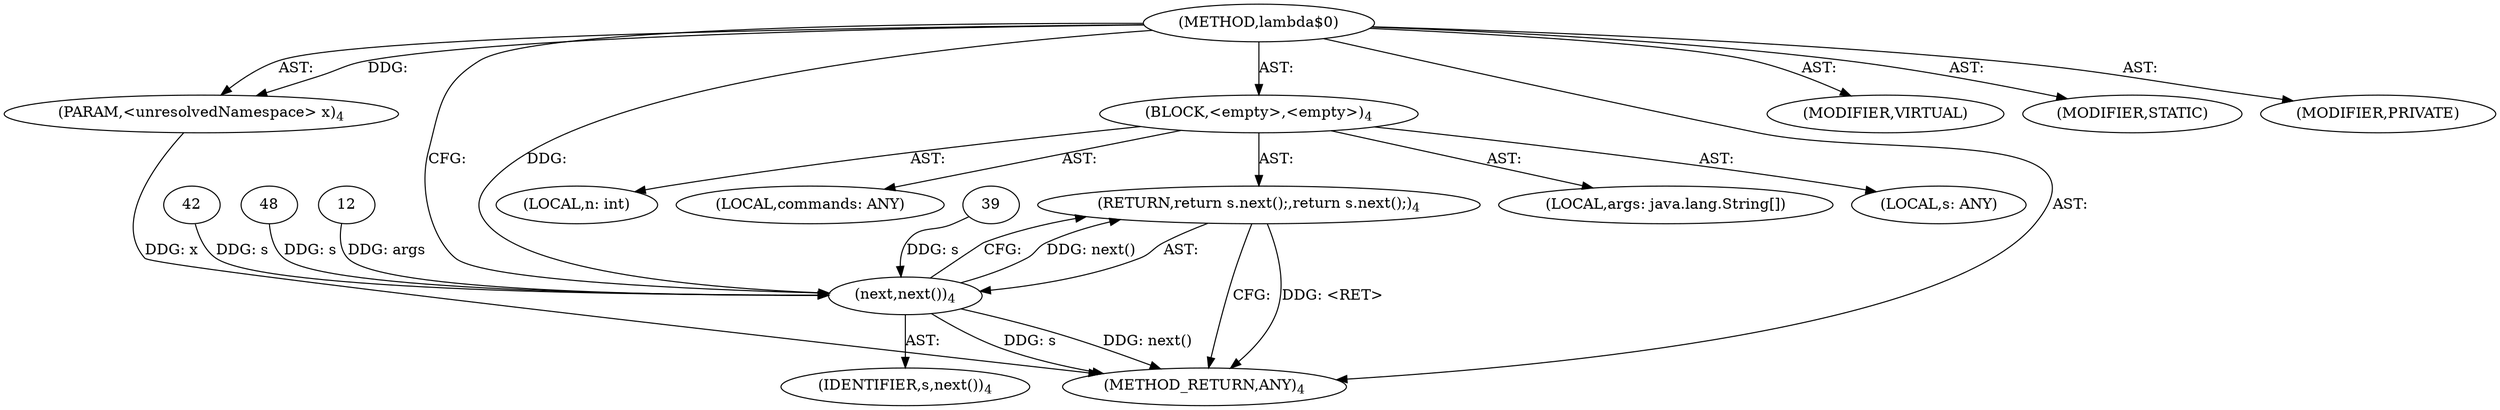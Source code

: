 digraph "lambda$0" {  
"151" [label = <(METHOD,lambda$0)> ]
"152" [label = <(PARAM,&lt;unresolvedNamespace&gt; x)<SUB>4</SUB>> ]
"153" [label = <(BLOCK,&lt;empty&gt;,&lt;empty&gt;)<SUB>4</SUB>> ]
"154" [label = <(LOCAL,s: ANY)> ]
"155" [label = <(LOCAL,n: int)> ]
"156" [label = <(LOCAL,commands: ANY)> ]
"157" [label = <(LOCAL,args: java.lang.String[])> ]
"158" [label = <(RETURN,return s.next();,return s.next();)<SUB>4</SUB>> ]
"159" [label = <(next,next())<SUB>4</SUB>> ]
"160" [label = <(IDENTIFIER,s,next())<SUB>4</SUB>> ]
"161" [label = <(METHOD_RETURN,ANY)<SUB>4</SUB>> ]
"162" [label = <(MODIFIER,VIRTUAL)> ]
"163" [label = <(MODIFIER,STATIC)> ]
"164" [label = <(MODIFIER,PRIVATE)> ]
  "151" -> "152"  [ label = "AST: "] 
  "151" -> "153"  [ label = "AST: "] 
  "151" -> "161"  [ label = "AST: "] 
  "151" -> "162"  [ label = "AST: "] 
  "151" -> "163"  [ label = "AST: "] 
  "151" -> "164"  [ label = "AST: "] 
  "153" -> "154"  [ label = "AST: "] 
  "153" -> "155"  [ label = "AST: "] 
  "153" -> "156"  [ label = "AST: "] 
  "153" -> "157"  [ label = "AST: "] 
  "153" -> "158"  [ label = "AST: "] 
  "158" -> "159"  [ label = "AST: "] 
  "159" -> "160"  [ label = "AST: "] 
  "158" -> "161"  [ label = "CFG: "] 
  "159" -> "158"  [ label = "CFG: "] 
  "151" -> "159"  [ label = "CFG: "] 
  "158" -> "161"  [ label = "DDG: &lt;RET&gt;"] 
  "152" -> "161"  [ label = "DDG: x"] 
  "159" -> "161"  [ label = "DDG: s"] 
  "159" -> "161"  [ label = "DDG: next()"] 
  "151" -> "152"  [ label = "DDG: "] 
  "159" -> "158"  [ label = "DDG: next()"] 
  "39" -> "159"  [ label = "DDG: s"] 
  "42" -> "159"  [ label = "DDG: s"] 
  "48" -> "159"  [ label = "DDG: s"] 
  "12" -> "159"  [ label = "DDG: args"] 
  "151" -> "159"  [ label = "DDG: "] 
}
